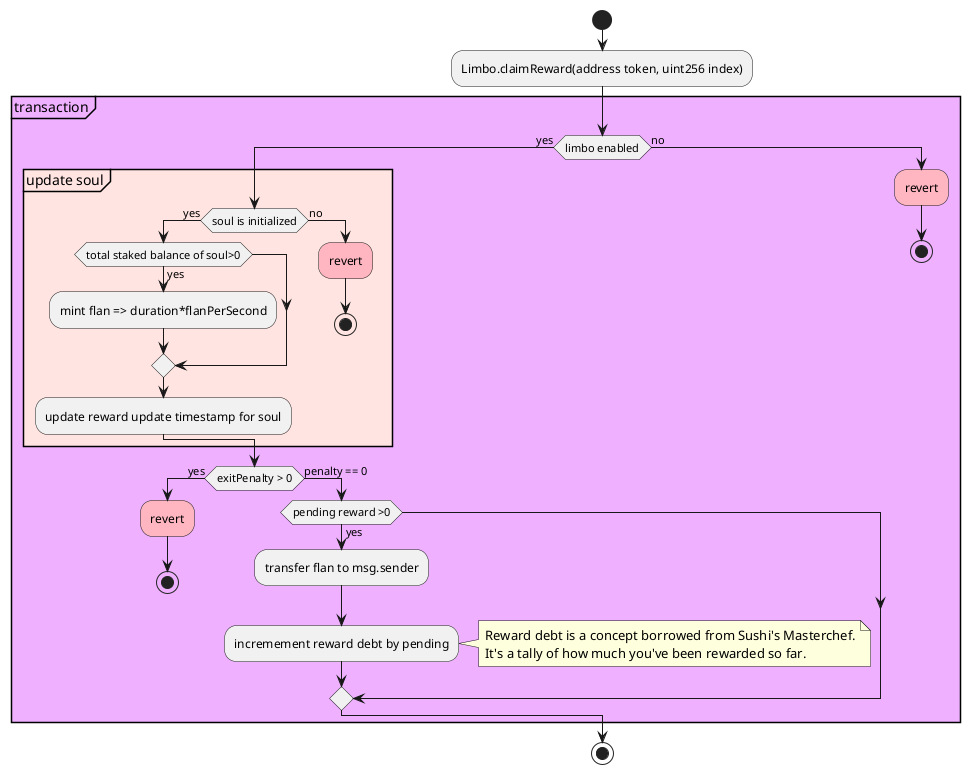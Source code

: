 @startuml
!define yoghurt #eeb0ff
start
:Limbo.claimReward(address token, uint256 index);
partition yoghurt "transaction"{
if(limbo enabled) then (yes)
    partition #MistyRose "update soul"{
        if(soul is initialized) then (yes)
            if(total staked balance of soul>0) then(yes)
                :mint flan => duration*flanPerSecond;
            endif
            :update reward update timestamp for soul;
        else (no)
            #lightpink:revert;
            stop
        endif
    }
    if(exitPenalty > 0) then (yes)
        #lightpink:revert;
        stop
    else (penalty == 0)
        if(pending reward >0) then (yes)
            :transfer flan to msg.sender;
            :incremement reward debt by pending;
            note right
                Reward debt is a concept borrowed from Sushi's Masterchef.
                It's a tally of how much you've been rewarded so far.
            end note
        endif
    endif
else (no)
    #lightpink:revert;
    stop
endif
}
stop
@enduml